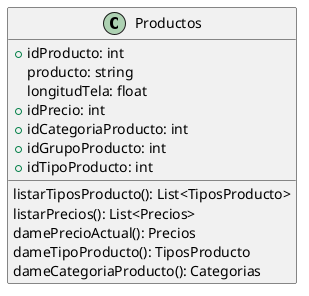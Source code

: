@startuml Productos
class Productos{
    +idProducto: int
    producto: string
    longitudTela: float
    +idPrecio: int
    +idCategoriaProducto: int
    +idGrupoProducto: int
    +idTipoProducto: int

    listarTiposProducto(): List<TiposProducto>
    listarPrecios(): List<Precios>
    damePrecioActual(): Precios
    dameTipoProducto(): TiposProducto
    dameCategoriaProducto(): Categorias
}
@enduml